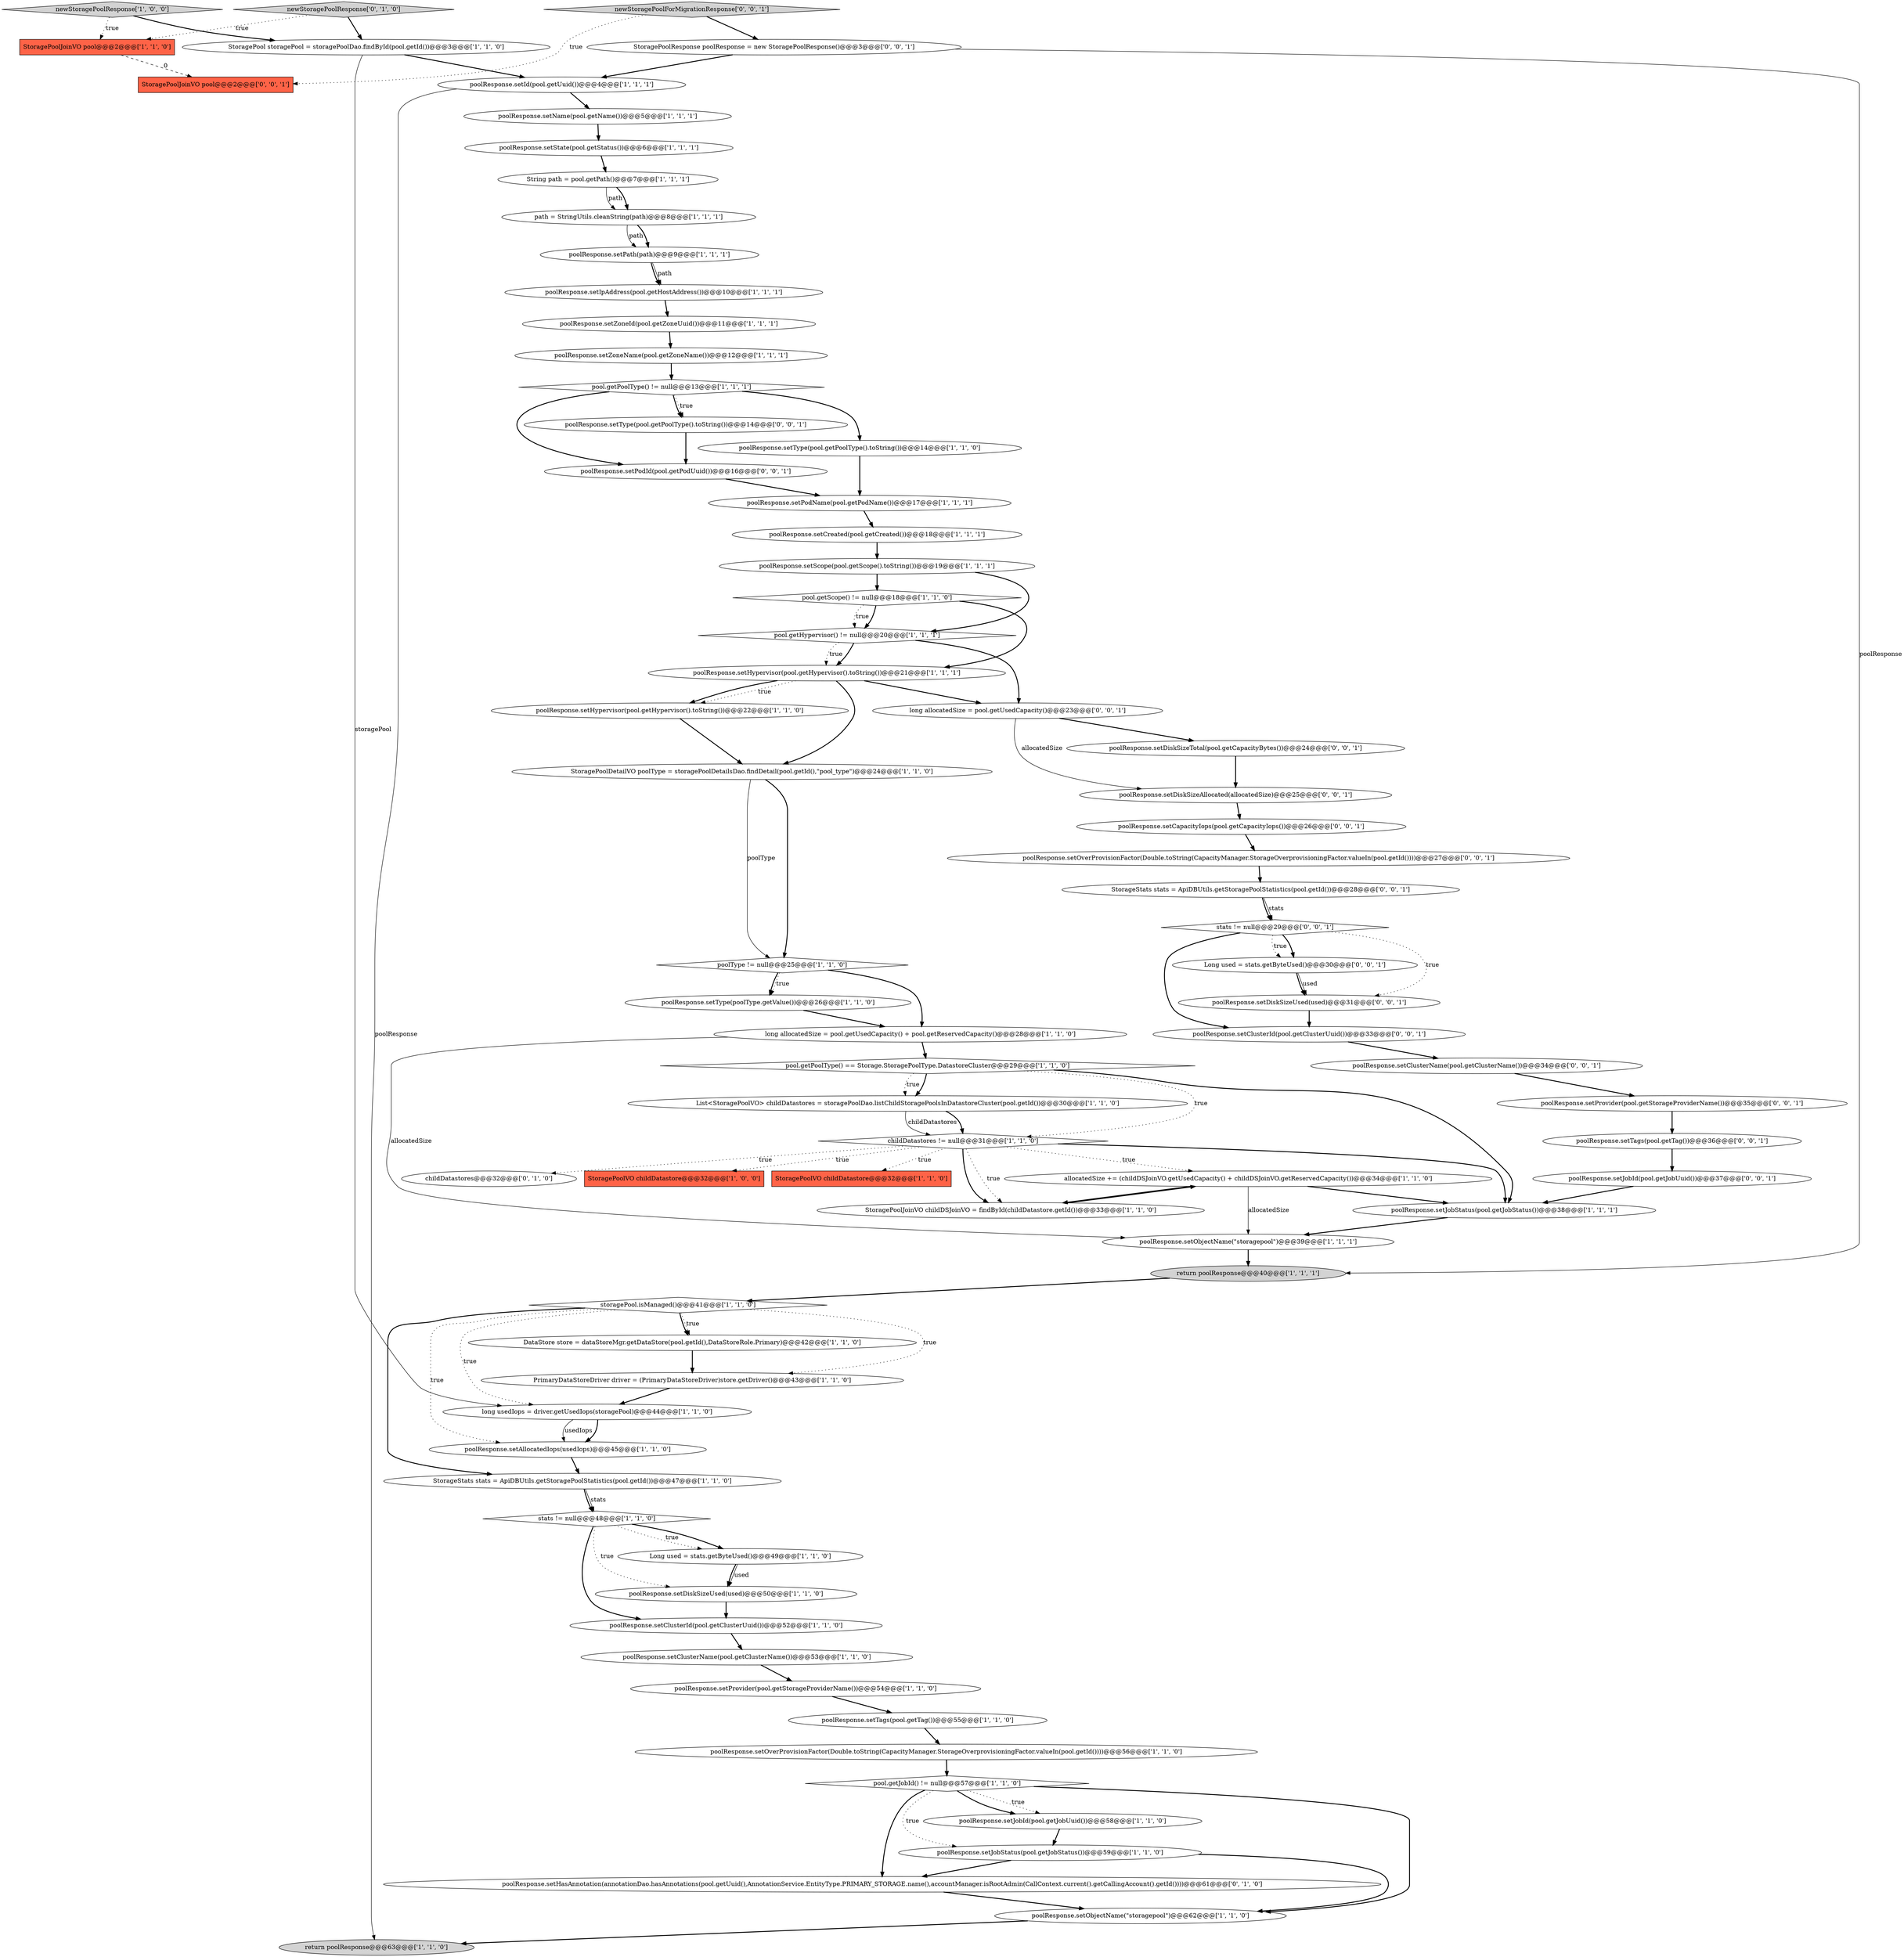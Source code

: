 digraph {
28 [style = filled, label = "poolResponse.setPodName(pool.getPodName())@@@17@@@['1', '1', '1']", fillcolor = white, shape = ellipse image = "AAA0AAABBB1BBB"];
3 [style = filled, label = "path = StringUtils.cleanString(path)@@@8@@@['1', '1', '1']", fillcolor = white, shape = ellipse image = "AAA0AAABBB1BBB"];
46 [style = filled, label = "poolResponse.setType(pool.getPoolType().toString())@@@14@@@['1', '1', '0']", fillcolor = white, shape = ellipse image = "AAA0AAABBB1BBB"];
52 [style = filled, label = "stats != null@@@48@@@['1', '1', '0']", fillcolor = white, shape = diamond image = "AAA0AAABBB1BBB"];
23 [style = filled, label = "DataStore store = dataStoreMgr.getDataStore(pool.getId(),DataStoreRole.Primary)@@@42@@@['1', '1', '0']", fillcolor = white, shape = ellipse image = "AAA0AAABBB1BBB"];
45 [style = filled, label = "long usedIops = driver.getUsedIops(storagePool)@@@44@@@['1', '1', '0']", fillcolor = white, shape = ellipse image = "AAA0AAABBB1BBB"];
12 [style = filled, label = "poolResponse.setCreated(pool.getCreated())@@@18@@@['1', '1', '1']", fillcolor = white, shape = ellipse image = "AAA0AAABBB1BBB"];
69 [style = filled, label = "poolResponse.setJobId(pool.getJobUuid())@@@37@@@['0', '0', '1']", fillcolor = white, shape = ellipse image = "AAA0AAABBB3BBB"];
44 [style = filled, label = "poolResponse.setJobStatus(pool.getJobStatus())@@@38@@@['1', '1', '1']", fillcolor = white, shape = ellipse image = "AAA0AAABBB1BBB"];
9 [style = filled, label = "pool.getPoolType() != null@@@13@@@['1', '1', '1']", fillcolor = white, shape = diamond image = "AAA0AAABBB1BBB"];
33 [style = filled, label = "poolResponse.setId(pool.getUuid())@@@4@@@['1', '1', '1']", fillcolor = white, shape = ellipse image = "AAA0AAABBB1BBB"];
16 [style = filled, label = "poolResponse.setHypervisor(pool.getHypervisor().toString())@@@21@@@['1', '1', '1']", fillcolor = white, shape = ellipse image = "AAA0AAABBB1BBB"];
2 [style = filled, label = "poolResponse.setDiskSizeUsed(used)@@@50@@@['1', '1', '0']", fillcolor = white, shape = ellipse image = "AAA0AAABBB1BBB"];
39 [style = filled, label = "StoragePoolVO childDatastore@@@32@@@['1', '1', '0']", fillcolor = tomato, shape = box image = "AAA0AAABBB1BBB"];
30 [style = filled, label = "StorageStats stats = ApiDBUtils.getStoragePoolStatistics(pool.getId())@@@47@@@['1', '1', '0']", fillcolor = white, shape = ellipse image = "AAA0AAABBB1BBB"];
7 [style = filled, label = "poolResponse.setTags(pool.getTag())@@@55@@@['1', '1', '0']", fillcolor = white, shape = ellipse image = "AAA0AAABBB1BBB"];
38 [style = filled, label = "String path = pool.getPath()@@@7@@@['1', '1', '1']", fillcolor = white, shape = ellipse image = "AAA0AAABBB1BBB"];
42 [style = filled, label = "StoragePool storagePool = storagePoolDao.findById(pool.getId())@@@3@@@['1', '1', '0']", fillcolor = white, shape = ellipse image = "AAA0AAABBB1BBB"];
19 [style = filled, label = "poolResponse.setType(poolType.getValue())@@@26@@@['1', '1', '0']", fillcolor = white, shape = ellipse image = "AAA0AAABBB1BBB"];
24 [style = filled, label = "StoragePoolDetailVO poolType = storagePoolDetailsDao.findDetail(pool.getId(),\"pool_type\")@@@24@@@['1', '1', '0']", fillcolor = white, shape = ellipse image = "AAA0AAABBB1BBB"];
18 [style = filled, label = "storagePool.isManaged()@@@41@@@['1', '1', '0']", fillcolor = white, shape = diamond image = "AAA0AAABBB1BBB"];
27 [style = filled, label = "poolResponse.setAllocatedIops(usedIops)@@@45@@@['1', '1', '0']", fillcolor = white, shape = ellipse image = "AAA0AAABBB1BBB"];
31 [style = filled, label = "StoragePoolJoinVO pool@@@2@@@['1', '1', '0']", fillcolor = tomato, shape = box image = "AAA0AAABBB1BBB"];
36 [style = filled, label = "poolResponse.setName(pool.getName())@@@5@@@['1', '1', '1']", fillcolor = white, shape = ellipse image = "AAA0AAABBB1BBB"];
47 [style = filled, label = "poolResponse.setObjectName(\"storagepool\")@@@62@@@['1', '1', '0']", fillcolor = white, shape = ellipse image = "AAA0AAABBB1BBB"];
50 [style = filled, label = "allocatedSize += (childDSJoinVO.getUsedCapacity() + childDSJoinVO.getReservedCapacity())@@@34@@@['1', '1', '0']", fillcolor = white, shape = ellipse image = "AAA0AAABBB1BBB"];
11 [style = filled, label = "newStoragePoolResponse['1', '0', '0']", fillcolor = lightgray, shape = diamond image = "AAA0AAABBB1BBB"];
5 [style = filled, label = "StoragePoolJoinVO childDSJoinVO = findById(childDatastore.getId())@@@33@@@['1', '1', '0']", fillcolor = white, shape = ellipse image = "AAA0AAABBB1BBB"];
0 [style = filled, label = "poolResponse.setZoneName(pool.getZoneName())@@@12@@@['1', '1', '1']", fillcolor = white, shape = ellipse image = "AAA0AAABBB1BBB"];
32 [style = filled, label = "poolResponse.setState(pool.getStatus())@@@6@@@['1', '1', '1']", fillcolor = white, shape = ellipse image = "AAA0AAABBB1BBB"];
1 [style = filled, label = "poolResponse.setProvider(pool.getStorageProviderName())@@@54@@@['1', '1', '0']", fillcolor = white, shape = ellipse image = "AAA0AAABBB1BBB"];
35 [style = filled, label = "poolResponse.setJobId(pool.getJobUuid())@@@58@@@['1', '1', '0']", fillcolor = white, shape = ellipse image = "AAA0AAABBB1BBB"];
65 [style = filled, label = "StoragePoolJoinVO pool@@@2@@@['0', '0', '1']", fillcolor = tomato, shape = box image = "AAA0AAABBB3BBB"];
58 [style = filled, label = "Long used = stats.getByteUsed()@@@30@@@['0', '0', '1']", fillcolor = white, shape = ellipse image = "AAA0AAABBB3BBB"];
71 [style = filled, label = "poolResponse.setPodId(pool.getPodUuid())@@@16@@@['0', '0', '1']", fillcolor = white, shape = ellipse image = "AAA0AAABBB3BBB"];
43 [style = filled, label = "poolResponse.setOverProvisionFactor(Double.toString(CapacityManager.StorageOverprovisioningFactor.valueIn(pool.getId())))@@@56@@@['1', '1', '0']", fillcolor = white, shape = ellipse image = "AAA0AAABBB1BBB"];
63 [style = filled, label = "poolResponse.setOverProvisionFactor(Double.toString(CapacityManager.StorageOverprovisioningFactor.valueIn(pool.getId())))@@@27@@@['0', '0', '1']", fillcolor = white, shape = ellipse image = "AAA0AAABBB3BBB"];
67 [style = filled, label = "poolResponse.setType(pool.getPoolType().toString())@@@14@@@['0', '0', '1']", fillcolor = white, shape = ellipse image = "AAA0AAABBB3BBB"];
15 [style = filled, label = "poolResponse.setIpAddress(pool.getHostAddress())@@@10@@@['1', '1', '1']", fillcolor = white, shape = ellipse image = "AAA0AAABBB1BBB"];
37 [style = filled, label = "poolType != null@@@25@@@['1', '1', '0']", fillcolor = white, shape = diamond image = "AAA0AAABBB1BBB"];
55 [style = filled, label = "childDatastores@@@32@@@['0', '1', '0']", fillcolor = white, shape = ellipse image = "AAA0AAABBB2BBB"];
34 [style = filled, label = "poolResponse.setPath(path)@@@9@@@['1', '1', '1']", fillcolor = white, shape = ellipse image = "AAA0AAABBB1BBB"];
20 [style = filled, label = "pool.getJobId() != null@@@57@@@['1', '1', '0']", fillcolor = white, shape = diamond image = "AAA0AAABBB1BBB"];
6 [style = filled, label = "poolResponse.setJobStatus(pool.getJobStatus())@@@59@@@['1', '1', '0']", fillcolor = white, shape = ellipse image = "AAA0AAABBB1BBB"];
41 [style = filled, label = "long allocatedSize = pool.getUsedCapacity() + pool.getReservedCapacity()@@@28@@@['1', '1', '0']", fillcolor = white, shape = ellipse image = "AAA0AAABBB1BBB"];
40 [style = filled, label = "poolResponse.setZoneId(pool.getZoneUuid())@@@11@@@['1', '1', '1']", fillcolor = white, shape = ellipse image = "AAA0AAABBB1BBB"];
53 [style = filled, label = "PrimaryDataStoreDriver driver = (PrimaryDataStoreDriver)store.getDriver()@@@43@@@['1', '1', '0']", fillcolor = white, shape = ellipse image = "AAA0AAABBB1BBB"];
17 [style = filled, label = "List<StoragePoolVO> childDatastores = storagePoolDao.listChildStoragePoolsInDatastoreCluster(pool.getId())@@@30@@@['1', '1', '0']", fillcolor = white, shape = ellipse image = "AAA0AAABBB1BBB"];
21 [style = filled, label = "poolResponse.setScope(pool.getScope().toString())@@@19@@@['1', '1', '1']", fillcolor = white, shape = ellipse image = "AAA0AAABBB1BBB"];
26 [style = filled, label = "poolResponse.setHypervisor(pool.getHypervisor().toString())@@@22@@@['1', '1', '0']", fillcolor = white, shape = ellipse image = "AAA0AAABBB1BBB"];
66 [style = filled, label = "poolResponse.setClusterName(pool.getClusterName())@@@34@@@['0', '0', '1']", fillcolor = white, shape = ellipse image = "AAA0AAABBB3BBB"];
49 [style = filled, label = "poolResponse.setObjectName(\"storagepool\")@@@39@@@['1', '1', '1']", fillcolor = white, shape = ellipse image = "AAA0AAABBB1BBB"];
25 [style = filled, label = "childDatastores != null@@@31@@@['1', '1', '0']", fillcolor = white, shape = diamond image = "AAA0AAABBB1BBB"];
57 [style = filled, label = "poolResponse.setTags(pool.getTag())@@@36@@@['0', '0', '1']", fillcolor = white, shape = ellipse image = "AAA0AAABBB3BBB"];
60 [style = filled, label = "stats != null@@@29@@@['0', '0', '1']", fillcolor = white, shape = diamond image = "AAA0AAABBB3BBB"];
74 [style = filled, label = "poolResponse.setCapacityIops(pool.getCapacityIops())@@@26@@@['0', '0', '1']", fillcolor = white, shape = ellipse image = "AAA0AAABBB3BBB"];
56 [style = filled, label = "newStoragePoolResponse['0', '1', '0']", fillcolor = lightgray, shape = diamond image = "AAA0AAABBB2BBB"];
4 [style = filled, label = "Long used = stats.getByteUsed()@@@49@@@['1', '1', '0']", fillcolor = white, shape = ellipse image = "AAA0AAABBB1BBB"];
70 [style = filled, label = "long allocatedSize = pool.getUsedCapacity()@@@23@@@['0', '0', '1']", fillcolor = white, shape = ellipse image = "AAA0AAABBB3BBB"];
64 [style = filled, label = "poolResponse.setDiskSizeAllocated(allocatedSize)@@@25@@@['0', '0', '1']", fillcolor = white, shape = ellipse image = "AAA0AAABBB3BBB"];
48 [style = filled, label = "pool.getHypervisor() != null@@@20@@@['1', '1', '1']", fillcolor = white, shape = diamond image = "AAA0AAABBB1BBB"];
29 [style = filled, label = "pool.getPoolType() == Storage.StoragePoolType.DatastoreCluster@@@29@@@['1', '1', '0']", fillcolor = white, shape = diamond image = "AAA0AAABBB1BBB"];
73 [style = filled, label = "StorageStats stats = ApiDBUtils.getStoragePoolStatistics(pool.getId())@@@28@@@['0', '0', '1']", fillcolor = white, shape = ellipse image = "AAA0AAABBB3BBB"];
75 [style = filled, label = "StoragePoolResponse poolResponse = new StoragePoolResponse()@@@3@@@['0', '0', '1']", fillcolor = white, shape = ellipse image = "AAA0AAABBB3BBB"];
54 [style = filled, label = "poolResponse.setHasAnnotation(annotationDao.hasAnnotations(pool.getUuid(),AnnotationService.EntityType.PRIMARY_STORAGE.name(),accountManager.isRootAdmin(CallContext.current().getCallingAccount().getId())))@@@61@@@['0', '1', '0']", fillcolor = white, shape = ellipse image = "AAA1AAABBB2BBB"];
62 [style = filled, label = "poolResponse.setProvider(pool.getStorageProviderName())@@@35@@@['0', '0', '1']", fillcolor = white, shape = ellipse image = "AAA0AAABBB3BBB"];
13 [style = filled, label = "poolResponse.setClusterName(pool.getClusterName())@@@53@@@['1', '1', '0']", fillcolor = white, shape = ellipse image = "AAA0AAABBB1BBB"];
51 [style = filled, label = "pool.getScope() != null@@@18@@@['1', '1', '0']", fillcolor = white, shape = diamond image = "AAA0AAABBB1BBB"];
61 [style = filled, label = "poolResponse.setDiskSizeTotal(pool.getCapacityBytes())@@@24@@@['0', '0', '1']", fillcolor = white, shape = ellipse image = "AAA0AAABBB3BBB"];
72 [style = filled, label = "newStoragePoolForMigrationResponse['0', '0', '1']", fillcolor = lightgray, shape = diamond image = "AAA0AAABBB3BBB"];
59 [style = filled, label = "poolResponse.setDiskSizeUsed(used)@@@31@@@['0', '0', '1']", fillcolor = white, shape = ellipse image = "AAA0AAABBB3BBB"];
14 [style = filled, label = "return poolResponse@@@63@@@['1', '1', '0']", fillcolor = lightgray, shape = ellipse image = "AAA0AAABBB1BBB"];
8 [style = filled, label = "return poolResponse@@@40@@@['1', '1', '1']", fillcolor = lightgray, shape = ellipse image = "AAA0AAABBB1BBB"];
68 [style = filled, label = "poolResponse.setClusterId(pool.getClusterUuid())@@@33@@@['0', '0', '1']", fillcolor = white, shape = ellipse image = "AAA0AAABBB3BBB"];
22 [style = filled, label = "StoragePoolVO childDatastore@@@32@@@['1', '0', '0']", fillcolor = tomato, shape = box image = "AAA0AAABBB1BBB"];
10 [style = filled, label = "poolResponse.setClusterId(pool.getClusterUuid())@@@52@@@['1', '1', '0']", fillcolor = white, shape = ellipse image = "AAA0AAABBB1BBB"];
51->48 [style = bold, label=""];
3->34 [style = solid, label="path"];
18->45 [style = dotted, label="true"];
9->46 [style = bold, label=""];
59->68 [style = bold, label=""];
16->70 [style = bold, label=""];
52->4 [style = bold, label=""];
2->10 [style = bold, label=""];
20->47 [style = bold, label=""];
25->22 [style = dotted, label="true"];
4->2 [style = bold, label=""];
5->50 [style = bold, label=""];
41->49 [style = solid, label="allocatedSize"];
30->52 [style = bold, label=""];
56->42 [style = bold, label=""];
37->19 [style = bold, label=""];
68->66 [style = bold, label=""];
45->27 [style = bold, label=""];
29->17 [style = bold, label=""];
44->49 [style = bold, label=""];
27->30 [style = bold, label=""];
60->58 [style = bold, label=""];
13->1 [style = bold, label=""];
25->50 [style = dotted, label="true"];
57->69 [style = bold, label=""];
21->51 [style = bold, label=""];
70->64 [style = solid, label="allocatedSize"];
33->14 [style = solid, label="poolResponse"];
20->54 [style = bold, label=""];
73->60 [style = bold, label=""];
42->45 [style = solid, label="storagePool"];
9->67 [style = dotted, label="true"];
58->59 [style = bold, label=""];
35->6 [style = bold, label=""];
26->24 [style = bold, label=""];
24->37 [style = bold, label=""];
32->38 [style = bold, label=""];
34->15 [style = bold, label=""];
34->15 [style = solid, label="path"];
66->62 [style = bold, label=""];
51->48 [style = dotted, label="true"];
56->31 [style = dotted, label="true"];
40->0 [style = bold, label=""];
63->73 [style = bold, label=""];
60->59 [style = dotted, label="true"];
18->23 [style = dotted, label="true"];
37->19 [style = dotted, label="true"];
49->8 [style = bold, label=""];
50->49 [style = solid, label="allocatedSize"];
45->27 [style = solid, label="usedIops"];
8->18 [style = bold, label=""];
4->2 [style = solid, label="used"];
20->35 [style = bold, label=""];
25->5 [style = bold, label=""];
75->33 [style = bold, label=""];
48->70 [style = bold, label=""];
21->48 [style = bold, label=""];
74->63 [style = bold, label=""];
6->54 [style = bold, label=""];
23->53 [style = bold, label=""];
51->16 [style = bold, label=""];
43->20 [style = bold, label=""];
25->44 [style = bold, label=""];
9->67 [style = bold, label=""];
16->26 [style = dotted, label="true"];
18->30 [style = bold, label=""];
24->37 [style = solid, label="poolType"];
50->5 [style = bold, label=""];
67->71 [style = bold, label=""];
42->33 [style = bold, label=""];
37->41 [style = bold, label=""];
70->61 [style = bold, label=""];
25->55 [style = dotted, label="true"];
61->64 [style = bold, label=""];
7->43 [style = bold, label=""];
15->40 [style = bold, label=""];
52->4 [style = dotted, label="true"];
38->3 [style = solid, label="path"];
69->44 [style = bold, label=""];
48->16 [style = bold, label=""];
10->13 [style = bold, label=""];
20->35 [style = dotted, label="true"];
53->45 [style = bold, label=""];
58->59 [style = solid, label="used"];
36->32 [style = bold, label=""];
9->71 [style = bold, label=""];
1->7 [style = bold, label=""];
25->5 [style = dotted, label="true"];
50->44 [style = bold, label=""];
52->2 [style = dotted, label="true"];
62->57 [style = bold, label=""];
18->23 [style = bold, label=""];
16->24 [style = bold, label=""];
17->25 [style = solid, label="childDatastores"];
18->53 [style = dotted, label="true"];
72->65 [style = dotted, label="true"];
29->17 [style = dotted, label="true"];
60->68 [style = bold, label=""];
28->12 [style = bold, label=""];
16->26 [style = bold, label=""];
0->9 [style = bold, label=""];
12->21 [style = bold, label=""];
6->47 [style = bold, label=""];
71->28 [style = bold, label=""];
11->31 [style = dotted, label="true"];
64->74 [style = bold, label=""];
60->58 [style = dotted, label="true"];
38->3 [style = bold, label=""];
41->29 [style = bold, label=""];
18->27 [style = dotted, label="true"];
11->42 [style = bold, label=""];
30->52 [style = solid, label="stats"];
46->28 [style = bold, label=""];
73->60 [style = solid, label="stats"];
25->39 [style = dotted, label="true"];
31->65 [style = dashed, label="0"];
19->41 [style = bold, label=""];
54->47 [style = bold, label=""];
75->8 [style = solid, label="poolResponse"];
29->25 [style = dotted, label="true"];
48->16 [style = dotted, label="true"];
29->44 [style = bold, label=""];
72->75 [style = bold, label=""];
47->14 [style = bold, label=""];
33->36 [style = bold, label=""];
20->6 [style = dotted, label="true"];
52->10 [style = bold, label=""];
3->34 [style = bold, label=""];
17->25 [style = bold, label=""];
}
